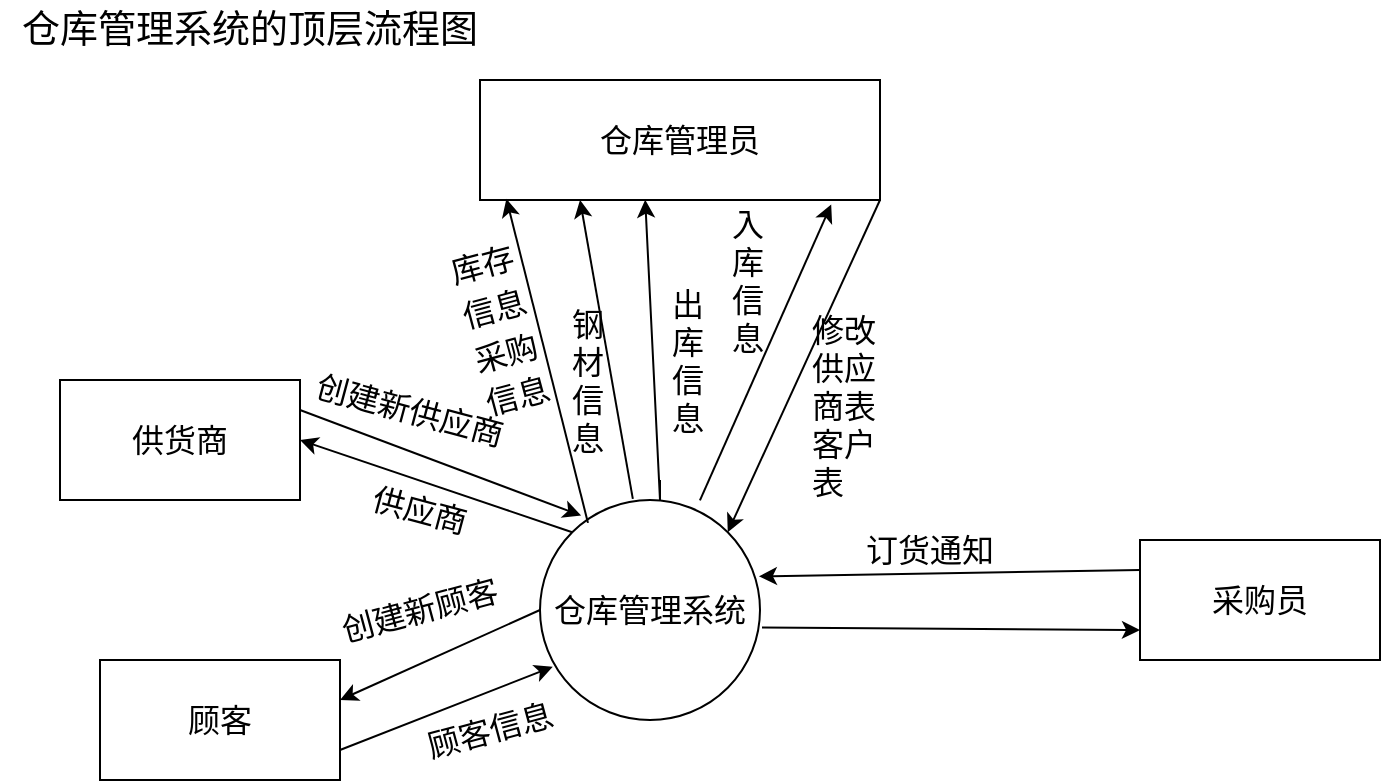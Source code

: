 <mxfile version="20.5.3" type="device"><diagram id="qtqG_jVjfwcEYJVSQvf5" name="第 1 页"><mxGraphModel dx="1038" dy="547" grid="1" gridSize="10" guides="1" tooltips="1" connect="1" arrows="1" fold="1" page="1" pageScale="1" pageWidth="827" pageHeight="1169" math="0" shadow="0"><root><mxCell id="0"/><mxCell id="1" parent="0"/><mxCell id="lfpSLruE026p6YqF_pY2-1" value="&lt;font style=&quot;font-size: 16px;&quot;&gt;仓库管理员&lt;/font&gt;" style="rounded=0;whiteSpace=wrap;html=1;" vertex="1" parent="1"><mxGeometry x="300" y="60" width="200" height="60" as="geometry"/></mxCell><mxCell id="lfpSLruE026p6YqF_pY2-2" value="仓库管理系统" style="ellipse;whiteSpace=wrap;html=1;aspect=fixed;fontSize=16;" vertex="1" parent="1"><mxGeometry x="330" y="270" width="110" height="110" as="geometry"/></mxCell><mxCell id="lfpSLruE026p6YqF_pY2-3" value="供货商" style="rounded=0;whiteSpace=wrap;html=1;fontSize=16;" vertex="1" parent="1"><mxGeometry x="90" y="210" width="120" height="60" as="geometry"/></mxCell><mxCell id="lfpSLruE026p6YqF_pY2-4" value="顾客" style="rounded=0;whiteSpace=wrap;html=1;fontSize=16;" vertex="1" parent="1"><mxGeometry x="110" y="350" width="120" height="60" as="geometry"/></mxCell><mxCell id="lfpSLruE026p6YqF_pY2-5" value="采购员" style="rounded=0;whiteSpace=wrap;html=1;fontSize=16;" vertex="1" parent="1"><mxGeometry x="630" y="290" width="120" height="60" as="geometry"/></mxCell><mxCell id="lfpSLruE026p6YqF_pY2-7" value="" style="endArrow=classic;html=1;rounded=0;fontSize=16;entryX=0;entryY=0.75;entryDx=0;entryDy=0;exitX=1.009;exitY=0.58;exitDx=0;exitDy=0;exitPerimeter=0;" edge="1" parent="1" source="lfpSLruE026p6YqF_pY2-2" target="lfpSLruE026p6YqF_pY2-5"><mxGeometry width="50" height="50" relative="1" as="geometry"><mxPoint x="390" y="310" as="sourcePoint"/><mxPoint x="440" y="260" as="targetPoint"/></mxGeometry></mxCell><mxCell id="lfpSLruE026p6YqF_pY2-8" value="订货通知" style="text;html=1;strokeColor=none;fillColor=none;align=center;verticalAlign=middle;whiteSpace=wrap;rounded=0;fontSize=16;" vertex="1" parent="1"><mxGeometry x="490" y="285" width="70" height="20" as="geometry"/></mxCell><mxCell id="lfpSLruE026p6YqF_pY2-9" value="" style="endArrow=classic;html=1;rounded=0;fontSize=16;entryX=0.995;entryY=0.347;entryDx=0;entryDy=0;entryPerimeter=0;exitX=0;exitY=0.25;exitDx=0;exitDy=0;" edge="1" parent="1" source="lfpSLruE026p6YqF_pY2-5" target="lfpSLruE026p6YqF_pY2-2"><mxGeometry width="50" height="50" relative="1" as="geometry"><mxPoint x="390" y="300" as="sourcePoint"/><mxPoint x="440" y="250" as="targetPoint"/></mxGeometry></mxCell><mxCell id="lfpSLruE026p6YqF_pY2-13" value="" style="endArrow=classic;html=1;rounded=0;fontSize=16;entryX=1;entryY=0.5;entryDx=0;entryDy=0;exitX=0;exitY=0;exitDx=0;exitDy=0;" edge="1" parent="1" source="lfpSLruE026p6YqF_pY2-2" target="lfpSLruE026p6YqF_pY2-3"><mxGeometry width="50" height="50" relative="1" as="geometry"><mxPoint x="390" y="300" as="sourcePoint"/><mxPoint x="440" y="250" as="targetPoint"/></mxGeometry></mxCell><mxCell id="lfpSLruE026p6YqF_pY2-14" value="" style="endArrow=classic;html=1;rounded=0;fontSize=16;exitX=1;exitY=0.25;exitDx=0;exitDy=0;entryX=0.187;entryY=0.071;entryDx=0;entryDy=0;entryPerimeter=0;" edge="1" parent="1" source="lfpSLruE026p6YqF_pY2-3" target="lfpSLruE026p6YqF_pY2-2"><mxGeometry width="50" height="50" relative="1" as="geometry"><mxPoint x="390" y="300" as="sourcePoint"/><mxPoint x="440" y="250" as="targetPoint"/></mxGeometry></mxCell><mxCell id="lfpSLruE026p6YqF_pY2-15" value="创建新供应商" style="text;html=1;strokeColor=none;fillColor=none;align=center;verticalAlign=middle;whiteSpace=wrap;rounded=0;fontSize=16;rotation=15;" vertex="1" parent="1"><mxGeometry x="215" y="210" width="100" height="30" as="geometry"/></mxCell><mxCell id="lfpSLruE026p6YqF_pY2-16" value="供应商" style="text;html=1;strokeColor=none;fillColor=none;align=center;verticalAlign=middle;whiteSpace=wrap;rounded=0;fontSize=16;rotation=15;" vertex="1" parent="1"><mxGeometry x="240" y="260" width="60" height="30" as="geometry"/></mxCell><mxCell id="lfpSLruE026p6YqF_pY2-17" value="" style="endArrow=classic;html=1;rounded=0;fontSize=16;exitX=0;exitY=0.5;exitDx=0;exitDy=0;" edge="1" parent="1" source="lfpSLruE026p6YqF_pY2-2"><mxGeometry width="50" height="50" relative="1" as="geometry"><mxPoint x="320" y="330" as="sourcePoint"/><mxPoint x="230" y="370" as="targetPoint"/></mxGeometry></mxCell><mxCell id="lfpSLruE026p6YqF_pY2-18" value="" style="endArrow=classic;html=1;rounded=0;fontSize=16;exitX=1;exitY=0.75;exitDx=0;exitDy=0;entryX=0.058;entryY=0.758;entryDx=0;entryDy=0;entryPerimeter=0;" edge="1" parent="1" source="lfpSLruE026p6YqF_pY2-4" target="lfpSLruE026p6YqF_pY2-2"><mxGeometry width="50" height="50" relative="1" as="geometry"><mxPoint x="390" y="310" as="sourcePoint"/><mxPoint x="440" y="250" as="targetPoint"/></mxGeometry></mxCell><mxCell id="lfpSLruE026p6YqF_pY2-19" value="创建新顾客" style="text;html=1;strokeColor=none;fillColor=none;align=center;verticalAlign=middle;whiteSpace=wrap;rounded=0;fontSize=16;rotation=-15;" vertex="1" parent="1"><mxGeometry x="225" y="310" width="90" height="30" as="geometry"/></mxCell><mxCell id="lfpSLruE026p6YqF_pY2-20" value="顾客信息" style="text;html=1;strokeColor=none;fillColor=none;align=center;verticalAlign=middle;whiteSpace=wrap;rounded=0;fontSize=16;rotation=-15;" vertex="1" parent="1"><mxGeometry x="270" y="370" width="70" height="30" as="geometry"/></mxCell><mxCell id="lfpSLruE026p6YqF_pY2-27" value="" style="endArrow=classic;html=1;rounded=0;fontSize=16;exitX=0.422;exitY=-0.005;exitDx=0;exitDy=0;exitPerimeter=0;entryX=0.25;entryY=1;entryDx=0;entryDy=0;" edge="1" parent="1" source="lfpSLruE026p6YqF_pY2-2" target="lfpSLruE026p6YqF_pY2-1"><mxGeometry width="50" height="50" relative="1" as="geometry"><mxPoint x="380" y="260" as="sourcePoint"/><mxPoint x="340" y="150" as="targetPoint"/></mxGeometry></mxCell><mxCell id="lfpSLruE026p6YqF_pY2-28" value="钢材信息" style="text;strokeColor=none;fillColor=none;align=left;verticalAlign=middle;spacingLeft=4;spacingRight=4;overflow=hidden;points=[[0,0.5],[1,0.5]];portConstraint=eastwest;rotatable=0;whiteSpace=wrap;html=1;fontSize=16;" vertex="1" parent="1"><mxGeometry x="340" y="170" width="30" height="80" as="geometry"/></mxCell><mxCell id="lfpSLruE026p6YqF_pY2-31" value="" style="endArrow=classic;html=1;rounded=0;fontSize=16;entryX=0.413;entryY=0.997;entryDx=0;entryDy=0;entryPerimeter=0;" edge="1" parent="1" target="lfpSLruE026p6YqF_pY2-1"><mxGeometry width="50" height="50" relative="1" as="geometry"><mxPoint x="390" y="260" as="sourcePoint"/><mxPoint x="390" y="150" as="targetPoint"/><Array as="points"><mxPoint x="390" y="270"/></Array></mxGeometry></mxCell><mxCell id="lfpSLruE026p6YqF_pY2-32" value="" style="endArrow=classic;html=1;rounded=0;fontSize=16;exitX=0.727;exitY=0.002;exitDx=0;exitDy=0;exitPerimeter=0;entryX=0.878;entryY=1.037;entryDx=0;entryDy=0;entryPerimeter=0;" edge="1" parent="1" source="lfpSLruE026p6YqF_pY2-2" target="lfpSLruE026p6YqF_pY2-1"><mxGeometry width="50" height="50" relative="1" as="geometry"><mxPoint x="390" y="260" as="sourcePoint"/><mxPoint x="430" y="150" as="targetPoint"/></mxGeometry></mxCell><mxCell id="lfpSLruE026p6YqF_pY2-36" value="出库信息" style="text;strokeColor=none;fillColor=none;align=left;verticalAlign=middle;spacingLeft=4;spacingRight=4;overflow=hidden;points=[[0,0.5],[1,0.5]];portConstraint=eastwest;rotatable=0;whiteSpace=wrap;html=1;fontSize=16;" vertex="1" parent="1"><mxGeometry x="390" y="160" width="30" height="80" as="geometry"/></mxCell><mxCell id="lfpSLruE026p6YqF_pY2-38" value="入库信息" style="text;strokeColor=none;fillColor=none;align=left;verticalAlign=middle;spacingLeft=4;spacingRight=4;overflow=hidden;points=[[0,0.5],[1,0.5]];portConstraint=eastwest;rotatable=0;whiteSpace=wrap;html=1;fontSize=16;" vertex="1" parent="1"><mxGeometry x="420" y="120" width="30" height="80" as="geometry"/></mxCell><mxCell id="lfpSLruE026p6YqF_pY2-39" value="" style="endArrow=classic;html=1;rounded=0;fontSize=16;entryX=1;entryY=0;entryDx=0;entryDy=0;exitX=1;exitY=1;exitDx=0;exitDy=0;" edge="1" parent="1" source="lfpSLruE026p6YqF_pY2-1" target="lfpSLruE026p6YqF_pY2-2"><mxGeometry width="50" height="50" relative="1" as="geometry"><mxPoint x="460" y="150" as="sourcePoint"/><mxPoint x="440" y="240" as="targetPoint"/></mxGeometry></mxCell><mxCell id="lfpSLruE026p6YqF_pY2-40" value="修改供应商表客户表" style="text;strokeColor=none;fillColor=none;align=left;verticalAlign=middle;spacingLeft=4;spacingRight=4;overflow=hidden;points=[[0,0.5],[1,0.5]];portConstraint=eastwest;rotatable=0;whiteSpace=wrap;html=1;fontSize=16;" vertex="1" parent="1"><mxGeometry x="460" y="155" width="46" height="135" as="geometry"/></mxCell><mxCell id="lfpSLruE026p6YqF_pY2-41" value="&lt;font style=&quot;font-size: 19px;&quot;&gt;仓库管理系统的顶层流程图&lt;/font&gt;" style="text;html=1;strokeColor=none;fillColor=none;align=center;verticalAlign=middle;whiteSpace=wrap;rounded=0;fontSize=16;" vertex="1" parent="1"><mxGeometry x="60" y="20" width="250" height="30" as="geometry"/></mxCell><mxCell id="lfpSLruE026p6YqF_pY2-60" value="" style="endArrow=classic;html=1;rounded=0;fontSize=19;entryX=0.066;entryY=0.99;entryDx=0;entryDy=0;exitX=0.218;exitY=0.104;exitDx=0;exitDy=0;exitPerimeter=0;entryPerimeter=0;" edge="1" parent="1" source="lfpSLruE026p6YqF_pY2-2" target="lfpSLruE026p6YqF_pY2-1"><mxGeometry width="50" height="50" relative="1" as="geometry"><mxPoint x="450" y="290" as="sourcePoint"/><mxPoint x="500" y="240" as="targetPoint"/></mxGeometry></mxCell><mxCell id="lfpSLruE026p6YqF_pY2-61" value="&lt;font style=&quot;font-size: 16px;&quot;&gt;库存信息采购信息&lt;/font&gt;" style="text;html=1;strokeColor=none;fillColor=none;align=center;verticalAlign=middle;whiteSpace=wrap;rounded=0;fontSize=19;rotation=-15;" vertex="1" parent="1"><mxGeometry x="290" y="130" width="40" height="110" as="geometry"/></mxCell></root></mxGraphModel></diagram></mxfile>